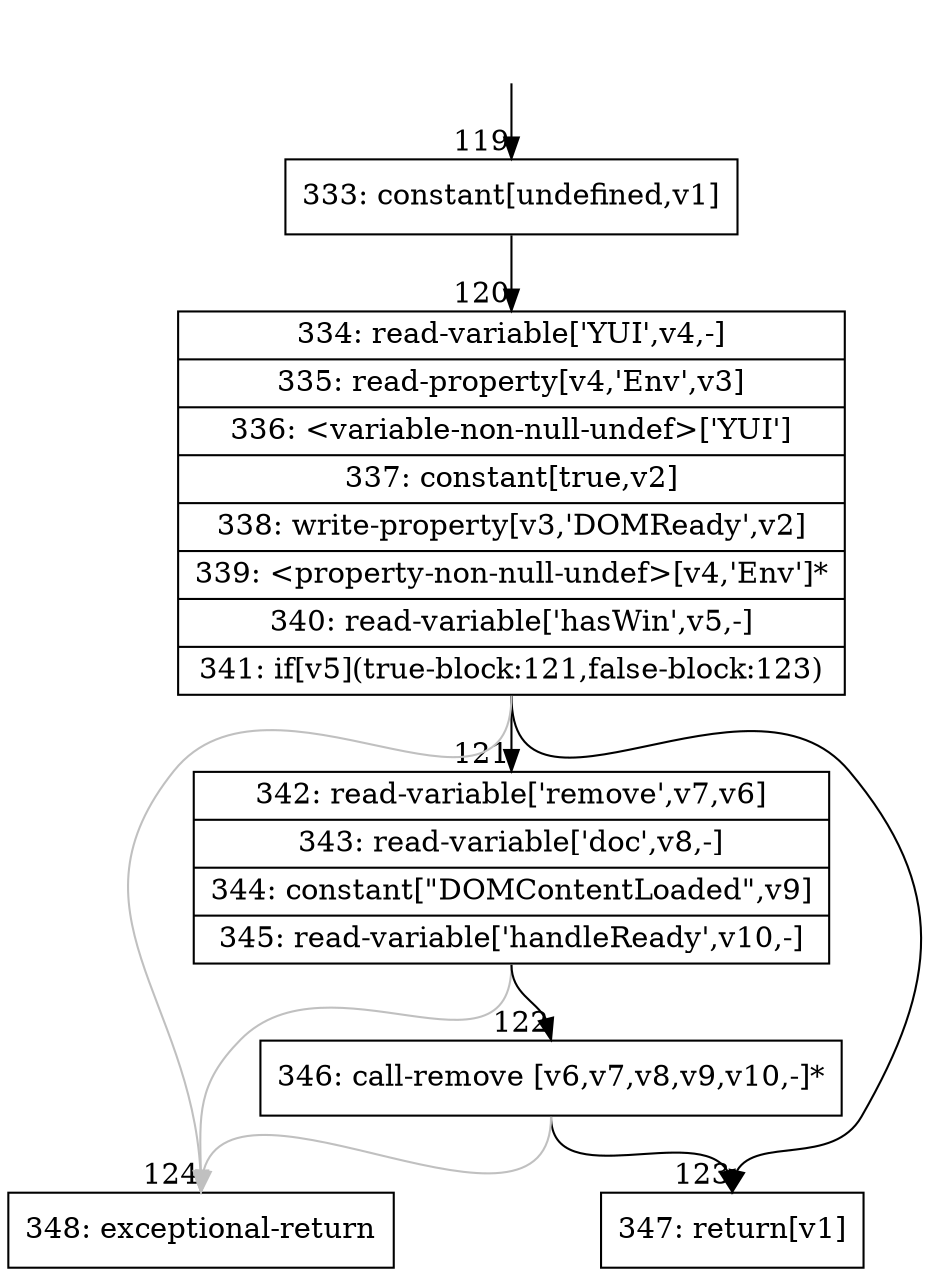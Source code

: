 digraph {
rankdir="TD"
BB_entry7[shape=none,label=""];
BB_entry7 -> BB119 [tailport=s, headport=n, headlabel="    119"]
BB119 [shape=record label="{333: constant[undefined,v1]}" ] 
BB119 -> BB120 [tailport=s, headport=n, headlabel="      120"]
BB120 [shape=record label="{334: read-variable['YUI',v4,-]|335: read-property[v4,'Env',v3]|336: \<variable-non-null-undef\>['YUI']|337: constant[true,v2]|338: write-property[v3,'DOMReady',v2]|339: \<property-non-null-undef\>[v4,'Env']*|340: read-variable['hasWin',v5,-]|341: if[v5](true-block:121,false-block:123)}" ] 
BB120 -> BB121 [tailport=s, headport=n, headlabel="      121"]
BB120 -> BB123 [tailport=s, headport=n, headlabel="      123"]
BB120 -> BB124 [tailport=s, headport=n, color=gray, headlabel="      124"]
BB121 [shape=record label="{342: read-variable['remove',v7,v6]|343: read-variable['doc',v8,-]|344: constant[\"DOMContentLoaded\",v9]|345: read-variable['handleReady',v10,-]}" ] 
BB121 -> BB122 [tailport=s, headport=n, headlabel="      122"]
BB121 -> BB124 [tailport=s, headport=n, color=gray]
BB122 [shape=record label="{346: call-remove [v6,v7,v8,v9,v10,-]*}" ] 
BB122 -> BB123 [tailport=s, headport=n]
BB122 -> BB124 [tailport=s, headport=n, color=gray]
BB123 [shape=record label="{347: return[v1]}" ] 
BB124 [shape=record label="{348: exceptional-return}" ] 
//#$~ 119
}
